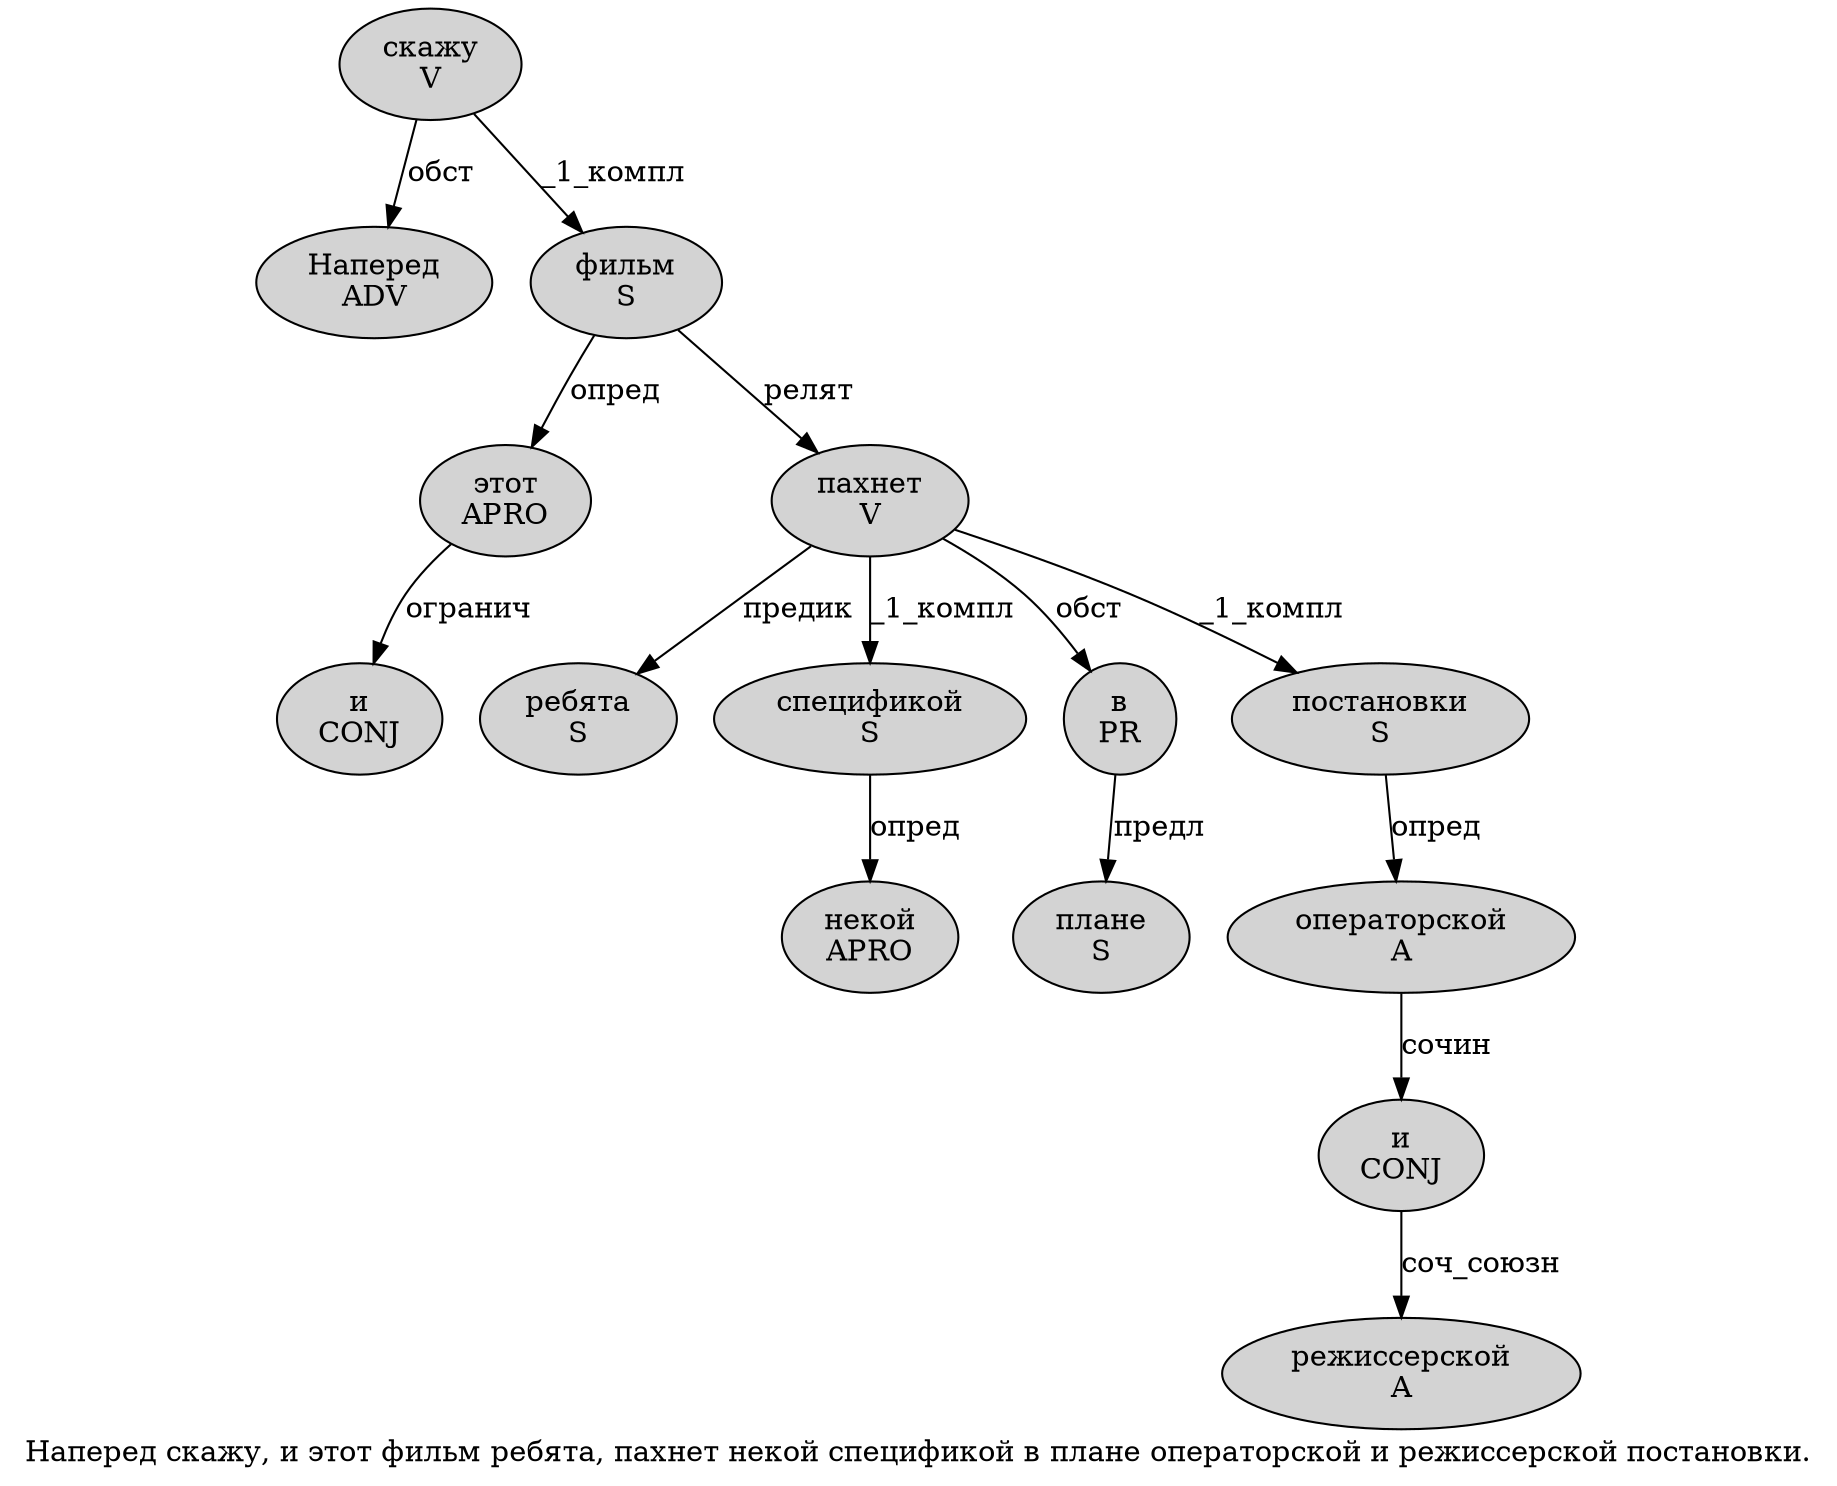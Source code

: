 digraph SENTENCE_1122 {
	graph [label="Наперед скажу, и этот фильм ребята, пахнет некой спецификой в плане операторской и режиссерской постановки."]
	node [style=filled]
		0 [label="Наперед
ADV" color="" fillcolor=lightgray penwidth=1 shape=ellipse]
		1 [label="скажу
V" color="" fillcolor=lightgray penwidth=1 shape=ellipse]
		3 [label="и
CONJ" color="" fillcolor=lightgray penwidth=1 shape=ellipse]
		4 [label="этот
APRO" color="" fillcolor=lightgray penwidth=1 shape=ellipse]
		5 [label="фильм
S" color="" fillcolor=lightgray penwidth=1 shape=ellipse]
		6 [label="ребята
S" color="" fillcolor=lightgray penwidth=1 shape=ellipse]
		8 [label="пахнет
V" color="" fillcolor=lightgray penwidth=1 shape=ellipse]
		9 [label="некой
APRO" color="" fillcolor=lightgray penwidth=1 shape=ellipse]
		10 [label="спецификой
S" color="" fillcolor=lightgray penwidth=1 shape=ellipse]
		11 [label="в
PR" color="" fillcolor=lightgray penwidth=1 shape=ellipse]
		12 [label="плане
S" color="" fillcolor=lightgray penwidth=1 shape=ellipse]
		13 [label="операторской
A" color="" fillcolor=lightgray penwidth=1 shape=ellipse]
		14 [label="и
CONJ" color="" fillcolor=lightgray penwidth=1 shape=ellipse]
		15 [label="режиссерской
A" color="" fillcolor=lightgray penwidth=1 shape=ellipse]
		16 [label="постановки
S" color="" fillcolor=lightgray penwidth=1 shape=ellipse]
			11 -> 12 [label="предл"]
			1 -> 0 [label="обст"]
			1 -> 5 [label="_1_компл"]
			14 -> 15 [label="соч_союзн"]
			10 -> 9 [label="опред"]
			16 -> 13 [label="опред"]
			4 -> 3 [label="огранич"]
			13 -> 14 [label="сочин"]
			8 -> 6 [label="предик"]
			8 -> 10 [label="_1_компл"]
			8 -> 11 [label="обст"]
			8 -> 16 [label="_1_компл"]
			5 -> 4 [label="опред"]
			5 -> 8 [label="релят"]
}